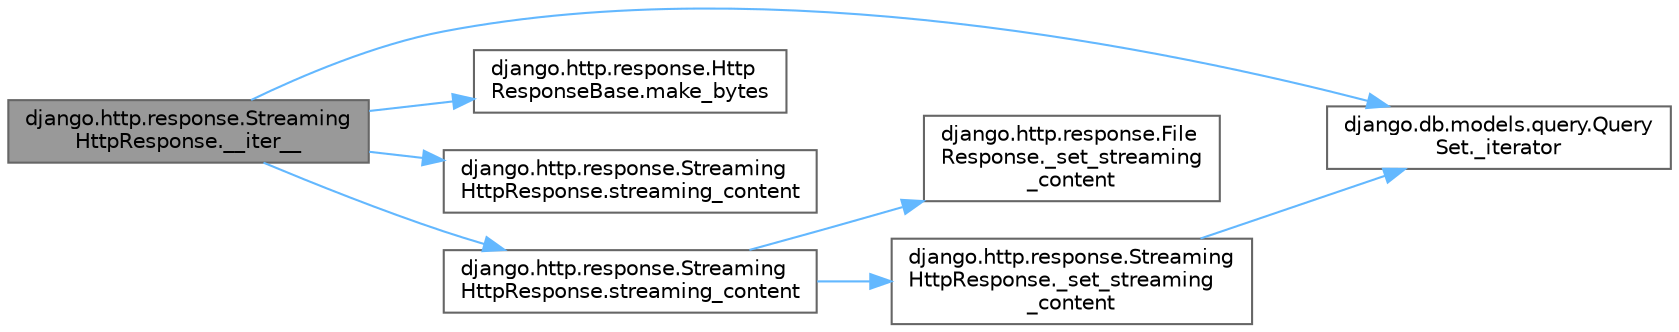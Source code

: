 digraph "django.http.response.StreamingHttpResponse.__iter__"
{
 // LATEX_PDF_SIZE
  bgcolor="transparent";
  edge [fontname=Helvetica,fontsize=10,labelfontname=Helvetica,labelfontsize=10];
  node [fontname=Helvetica,fontsize=10,shape=box,height=0.2,width=0.4];
  rankdir="LR";
  Node1 [id="Node000001",label="django.http.response.Streaming\lHttpResponse.__iter__",height=0.2,width=0.4,color="gray40", fillcolor="grey60", style="filled", fontcolor="black",tooltip=" "];
  Node1 -> Node2 [id="edge1_Node000001_Node000002",color="steelblue1",style="solid",tooltip=" "];
  Node2 [id="Node000002",label="django.db.models.query.Query\lSet._iterator",height=0.2,width=0.4,color="grey40", fillcolor="white", style="filled",URL="$classdjango_1_1db_1_1models_1_1query_1_1_query_set.html#a22da6a69402562d71145463932577182",tooltip="METHODS THAT DO DATABASE QUERIES #."];
  Node1 -> Node3 [id="edge2_Node000001_Node000003",color="steelblue1",style="solid",tooltip=" "];
  Node3 [id="Node000003",label="django.http.response.Http\lResponseBase.make_bytes",height=0.2,width=0.4,color="grey40", fillcolor="white", style="filled",URL="$classdjango_1_1http_1_1response_1_1_http_response_base.html#a8b99af8b8bb63a6e1858f9b6667a7acc",tooltip=" "];
  Node1 -> Node4 [id="edge3_Node000001_Node000004",color="steelblue1",style="solid",tooltip=" "];
  Node4 [id="Node000004",label="django.http.response.Streaming\lHttpResponse.streaming_content",height=0.2,width=0.4,color="grey40", fillcolor="white", style="filled",URL="$classdjango_1_1http_1_1response_1_1_streaming_http_response.html#a5403c0e932c3b4b34bbef8cb74935c63",tooltip=" "];
  Node1 -> Node5 [id="edge4_Node000001_Node000005",color="steelblue1",style="solid",tooltip=" "];
  Node5 [id="Node000005",label="django.http.response.Streaming\lHttpResponse.streaming_content",height=0.2,width=0.4,color="grey40", fillcolor="white", style="filled",URL="$classdjango_1_1http_1_1response_1_1_streaming_http_response.html#acdc92c664ae3c127d97bcfe0adbfdfc7",tooltip=" "];
  Node5 -> Node6 [id="edge5_Node000005_Node000006",color="steelblue1",style="solid",tooltip=" "];
  Node6 [id="Node000006",label="django.http.response.File\lResponse._set_streaming\l_content",height=0.2,width=0.4,color="grey40", fillcolor="white", style="filled",URL="$classdjango_1_1http_1_1response_1_1_file_response.html#a68cd0df1d90a592d453ff9e6ea0da0ce",tooltip=" "];
  Node5 -> Node7 [id="edge6_Node000005_Node000007",color="steelblue1",style="solid",tooltip=" "];
  Node7 [id="Node000007",label="django.http.response.Streaming\lHttpResponse._set_streaming\l_content",height=0.2,width=0.4,color="grey40", fillcolor="white", style="filled",URL="$classdjango_1_1http_1_1response_1_1_streaming_http_response.html#a54dc238775157c8472b23b1b8f92fca8",tooltip=" "];
  Node7 -> Node2 [id="edge7_Node000007_Node000002",color="steelblue1",style="solid",tooltip=" "];
}

